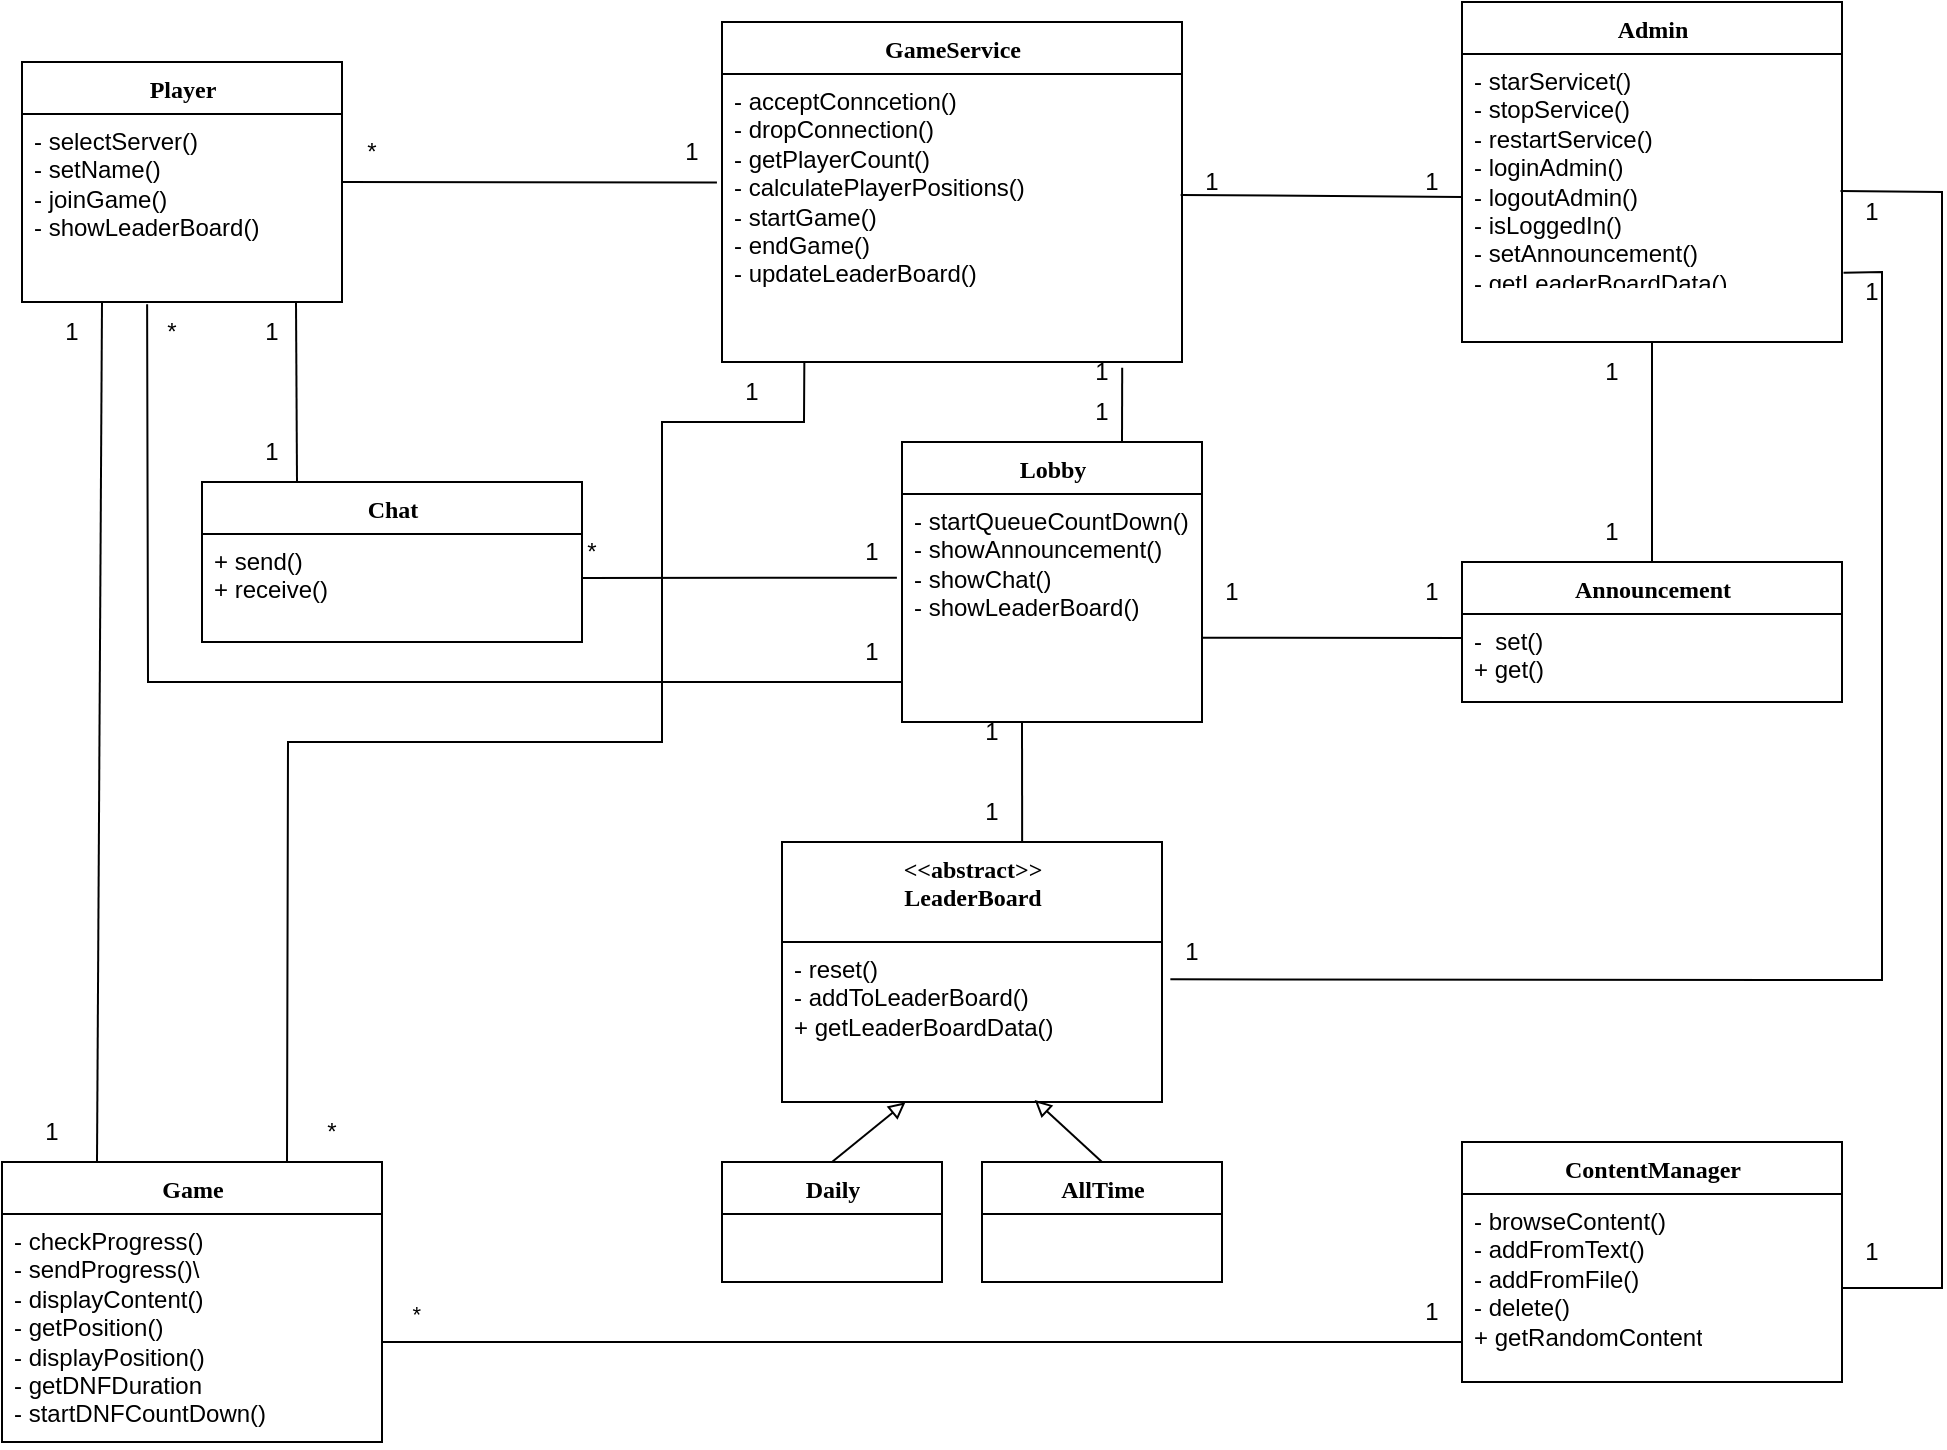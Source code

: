 <mxfile version="15.7.3" type="github">
  <diagram name="Page-1" id="6133507b-19e7-1e82-6fc7-422aa6c4b21f">
    <mxGraphModel dx="1185" dy="588" grid="1" gridSize="10" guides="1" tooltips="1" connect="1" arrows="1" fold="1" page="1" pageScale="1" pageWidth="1100" pageHeight="850" background="none" math="0" shadow="0">
      <root>
        <mxCell id="0" />
        <mxCell id="1" parent="0" />
        <mxCell id="wfZpxTTQa772Oig5sYXO-8" value="Player" style="swimlane;html=1;fontStyle=1;align=center;verticalAlign=top;childLayout=stackLayout;horizontal=1;startSize=26;horizontalStack=0;resizeParent=1;resizeLast=0;collapsible=1;marginBottom=0;swimlaneFillColor=#ffffff;rounded=0;shadow=0;comic=0;labelBackgroundColor=none;strokeWidth=1;fillColor=none;fontFamily=Verdana;fontSize=12" parent="1" vertex="1">
          <mxGeometry x="90" y="60" width="160" height="120" as="geometry">
            <mxRectangle x="35" y="132" width="100" height="26" as="alternateBounds" />
          </mxGeometry>
        </mxCell>
        <mxCell id="wfZpxTTQa772Oig5sYXO-13" value="- selectServer()&lt;br&gt;- setName()&lt;br&gt;- joinGame()&lt;br&gt;- showLeaderBoard()" style="text;html=1;strokeColor=none;fillColor=none;align=left;verticalAlign=top;spacingLeft=4;spacingRight=4;whiteSpace=wrap;overflow=hidden;rotatable=0;points=[[0,0.5],[1,0.5]];portConstraint=eastwest;" parent="wfZpxTTQa772Oig5sYXO-8" vertex="1">
          <mxGeometry y="26" width="160" height="94" as="geometry" />
        </mxCell>
        <mxCell id="wfZpxTTQa772Oig5sYXO-30" value="Admin" style="swimlane;html=1;fontStyle=1;align=center;verticalAlign=top;childLayout=stackLayout;horizontal=1;startSize=26;horizontalStack=0;resizeParent=1;resizeLast=0;collapsible=1;marginBottom=0;swimlaneFillColor=#ffffff;rounded=0;shadow=0;comic=0;labelBackgroundColor=none;strokeWidth=1;fillColor=none;fontFamily=Verdana;fontSize=12" parent="1" vertex="1">
          <mxGeometry x="810" y="30" width="190" height="170" as="geometry">
            <mxRectangle x="35" y="132" width="100" height="26" as="alternateBounds" />
          </mxGeometry>
        </mxCell>
        <mxCell id="wfZpxTTQa772Oig5sYXO-31" value="- starServicet()&amp;nbsp;&lt;br&gt;- stopService()&lt;br&gt;- restartService()&lt;br&gt;- loginAdmin()&lt;br&gt;- logoutAdmin()&lt;br&gt;- isLoggedIn()&lt;br&gt;- setAnnouncement()&lt;br&gt;- getLeaderBoardData()&lt;br&gt;- resetLeaderBoard()" style="text;html=1;strokeColor=none;fillColor=none;align=left;verticalAlign=top;spacingLeft=4;spacingRight=4;whiteSpace=wrap;overflow=hidden;rotatable=0;points=[[0,0.5],[1,0.5]];portConstraint=eastwest;" parent="wfZpxTTQa772Oig5sYXO-30" vertex="1">
          <mxGeometry y="26" width="190" height="114" as="geometry" />
        </mxCell>
        <mxCell id="wfZpxTTQa772Oig5sYXO-37" value="GameService" style="swimlane;html=1;fontStyle=1;align=center;verticalAlign=top;childLayout=stackLayout;horizontal=1;startSize=26;horizontalStack=0;resizeParent=1;resizeLast=0;collapsible=1;marginBottom=0;swimlaneFillColor=#ffffff;rounded=0;shadow=0;comic=0;labelBackgroundColor=none;strokeWidth=1;fillColor=none;fontFamily=Verdana;fontSize=12" parent="1" vertex="1">
          <mxGeometry x="440" y="40" width="230" height="170" as="geometry">
            <mxRectangle x="35" y="132" width="100" height="26" as="alternateBounds" />
          </mxGeometry>
        </mxCell>
        <mxCell id="wfZpxTTQa772Oig5sYXO-38" value="- acceptConncetion()&amp;nbsp;&lt;br&gt;- dropConnection()&lt;br&gt;- getPlayerCount()&lt;br&gt;- calculatePlayerPositions()&lt;br&gt;- startGame()&lt;br&gt;- endGame()&lt;br&gt;- updateLeaderBoard()" style="text;html=1;strokeColor=none;fillColor=none;align=left;verticalAlign=top;spacingLeft=4;spacingRight=4;whiteSpace=wrap;overflow=hidden;rotatable=0;points=[[0,0.5],[1,0.5]];portConstraint=eastwest;" parent="wfZpxTTQa772Oig5sYXO-37" vertex="1">
          <mxGeometry y="26" width="230" height="144" as="geometry" />
        </mxCell>
        <mxCell id="wfZpxTTQa772Oig5sYXO-39" value="&amp;lt;&amp;lt;abstract&amp;gt;&amp;gt;&lt;br&gt;LeaderBoard" style="swimlane;html=1;fontStyle=1;align=center;verticalAlign=top;childLayout=stackLayout;horizontal=1;startSize=50;horizontalStack=0;resizeParent=1;resizeLast=0;collapsible=1;marginBottom=0;swimlaneFillColor=#ffffff;rounded=0;shadow=0;comic=0;labelBackgroundColor=none;strokeWidth=1;fillColor=none;fontFamily=Verdana;fontSize=12" parent="1" vertex="1">
          <mxGeometry x="470" y="450" width="190" height="130" as="geometry">
            <mxRectangle x="35" y="132" width="100" height="26" as="alternateBounds" />
          </mxGeometry>
        </mxCell>
        <mxCell id="wfZpxTTQa772Oig5sYXO-40" value="- reset()&amp;nbsp;&lt;br&gt;- addToLeaderBoard()&lt;br&gt;+ getLeaderBoardData()" style="text;html=1;strokeColor=none;fillColor=none;align=left;verticalAlign=top;spacingLeft=4;spacingRight=4;whiteSpace=wrap;overflow=hidden;rotatable=0;points=[[0,0.5],[1,0.5]];portConstraint=eastwest;" parent="wfZpxTTQa772Oig5sYXO-39" vertex="1">
          <mxGeometry y="50" width="190" height="74" as="geometry" />
        </mxCell>
        <mxCell id="eXDHZw1sji2fYFl-oHVr-1" value="ContentManager" style="swimlane;html=1;fontStyle=1;align=center;verticalAlign=top;childLayout=stackLayout;horizontal=1;startSize=26;horizontalStack=0;resizeParent=1;resizeLast=0;collapsible=1;marginBottom=0;swimlaneFillColor=#ffffff;rounded=0;shadow=0;comic=0;labelBackgroundColor=none;strokeWidth=1;fillColor=none;fontFamily=Verdana;fontSize=12" vertex="1" parent="1">
          <mxGeometry x="810" y="600" width="190" height="120" as="geometry">
            <mxRectangle x="35" y="132" width="100" height="26" as="alternateBounds" />
          </mxGeometry>
        </mxCell>
        <mxCell id="eXDHZw1sji2fYFl-oHVr-2" value="- browseContent()&lt;br&gt;- addFromText()&lt;br&gt;- addFromFile()&lt;br&gt;- delete()&lt;br&gt;+ getRandomContent&lt;br&gt;" style="text;html=1;strokeColor=none;fillColor=none;align=left;verticalAlign=top;spacingLeft=4;spacingRight=4;whiteSpace=wrap;overflow=hidden;rotatable=0;points=[[0,0.5],[1,0.5]];portConstraint=eastwest;" vertex="1" parent="eXDHZw1sji2fYFl-oHVr-1">
          <mxGeometry y="26" width="190" height="94" as="geometry" />
        </mxCell>
        <mxCell id="eXDHZw1sji2fYFl-oHVr-4" value="Game" style="swimlane;html=1;fontStyle=1;align=center;verticalAlign=top;childLayout=stackLayout;horizontal=1;startSize=26;horizontalStack=0;resizeParent=1;resizeLast=0;collapsible=1;marginBottom=0;swimlaneFillColor=#ffffff;rounded=0;shadow=0;comic=0;labelBackgroundColor=none;strokeWidth=1;fillColor=none;fontFamily=Verdana;fontSize=12" vertex="1" parent="1">
          <mxGeometry x="80" y="610" width="190" height="140" as="geometry">
            <mxRectangle x="35" y="132" width="100" height="26" as="alternateBounds" />
          </mxGeometry>
        </mxCell>
        <mxCell id="eXDHZw1sji2fYFl-oHVr-5" value="- checkProgress()&lt;br&gt;- sendProgress()\&lt;br&gt;- displayContent()&lt;br&gt;- getPosition()&lt;br&gt;- displayPosition()&lt;br&gt;- getDNFDuration&lt;br&gt;- startDNFCountDown()" style="text;html=1;strokeColor=none;fillColor=none;align=left;verticalAlign=top;spacingLeft=4;spacingRight=4;whiteSpace=wrap;overflow=hidden;rotatable=0;points=[[0,0.5],[1,0.5]];portConstraint=eastwest;" vertex="1" parent="eXDHZw1sji2fYFl-oHVr-4">
          <mxGeometry y="26" width="190" height="114" as="geometry" />
        </mxCell>
        <mxCell id="eXDHZw1sji2fYFl-oHVr-7" value="Chat" style="swimlane;html=1;fontStyle=1;align=center;verticalAlign=top;childLayout=stackLayout;horizontal=1;startSize=26;horizontalStack=0;resizeParent=1;resizeLast=0;collapsible=1;marginBottom=0;swimlaneFillColor=#ffffff;rounded=0;shadow=0;comic=0;labelBackgroundColor=none;strokeWidth=1;fillColor=none;fontFamily=Verdana;fontSize=12" vertex="1" parent="1">
          <mxGeometry x="180" y="270" width="190" height="80" as="geometry">
            <mxRectangle x="35" y="132" width="100" height="26" as="alternateBounds" />
          </mxGeometry>
        </mxCell>
        <mxCell id="eXDHZw1sji2fYFl-oHVr-8" value="+ send()&amp;nbsp;&lt;br&gt;+ receive()" style="text;html=1;strokeColor=none;fillColor=none;align=left;verticalAlign=top;spacingLeft=4;spacingRight=4;whiteSpace=wrap;overflow=hidden;rotatable=0;points=[[0,0.5],[1,0.5]];portConstraint=eastwest;" vertex="1" parent="eXDHZw1sji2fYFl-oHVr-7">
          <mxGeometry y="26" width="190" height="44" as="geometry" />
        </mxCell>
        <mxCell id="eXDHZw1sji2fYFl-oHVr-9" value="Announcement" style="swimlane;html=1;fontStyle=1;align=center;verticalAlign=top;childLayout=stackLayout;horizontal=1;startSize=26;horizontalStack=0;resizeParent=1;resizeLast=0;collapsible=1;marginBottom=0;swimlaneFillColor=#ffffff;rounded=0;shadow=0;comic=0;labelBackgroundColor=none;strokeWidth=1;fillColor=none;fontFamily=Verdana;fontSize=12" vertex="1" parent="1">
          <mxGeometry x="810" y="310" width="190" height="70" as="geometry">
            <mxRectangle x="35" y="132" width="100" height="26" as="alternateBounds" />
          </mxGeometry>
        </mxCell>
        <mxCell id="eXDHZw1sji2fYFl-oHVr-10" value="-&amp;nbsp; set()&lt;br&gt;+ get()&amp;nbsp;" style="text;html=1;strokeColor=none;fillColor=none;align=left;verticalAlign=top;spacingLeft=4;spacingRight=4;whiteSpace=wrap;overflow=hidden;rotatable=0;points=[[0,0.5],[1,0.5]];portConstraint=eastwest;" vertex="1" parent="eXDHZw1sji2fYFl-oHVr-9">
          <mxGeometry y="26" width="190" height="44" as="geometry" />
        </mxCell>
        <mxCell id="eXDHZw1sji2fYFl-oHVr-11" value="Daily" style="swimlane;html=1;fontStyle=1;align=center;verticalAlign=top;childLayout=stackLayout;horizontal=1;startSize=26;horizontalStack=0;resizeParent=1;resizeLast=0;collapsible=1;marginBottom=0;swimlaneFillColor=#ffffff;rounded=0;shadow=0;comic=0;labelBackgroundColor=none;strokeWidth=1;fillColor=none;fontFamily=Verdana;fontSize=12" vertex="1" parent="1">
          <mxGeometry x="440" y="610" width="110" height="60" as="geometry">
            <mxRectangle x="35" y="132" width="100" height="26" as="alternateBounds" />
          </mxGeometry>
        </mxCell>
        <mxCell id="eXDHZw1sji2fYFl-oHVr-13" value="AllTime" style="swimlane;html=1;fontStyle=1;align=center;verticalAlign=top;childLayout=stackLayout;horizontal=1;startSize=26;horizontalStack=0;resizeParent=1;resizeLast=0;collapsible=1;marginBottom=0;swimlaneFillColor=#ffffff;rounded=0;shadow=0;comic=0;labelBackgroundColor=none;strokeWidth=1;fillColor=none;fontFamily=Verdana;fontSize=12" vertex="1" parent="1">
          <mxGeometry x="570" y="610" width="120" height="60" as="geometry">
            <mxRectangle x="35" y="132" width="100" height="26" as="alternateBounds" />
          </mxGeometry>
        </mxCell>
        <mxCell id="eXDHZw1sji2fYFl-oHVr-14" value="" style="endArrow=none;html=1;rounded=0;entryX=-0.011;entryY=0.377;entryDx=0;entryDy=0;entryPerimeter=0;exitX=0;exitY=1;exitDx=0;exitDy=0;exitPerimeter=0;" edge="1" parent="1" source="eXDHZw1sji2fYFl-oHVr-20" target="wfZpxTTQa772Oig5sYXO-38">
          <mxGeometry width="50" height="50" relative="1" as="geometry">
            <mxPoint x="300" y="140" as="sourcePoint" />
            <mxPoint x="410" y="123" as="targetPoint" />
          </mxGeometry>
        </mxCell>
        <mxCell id="eXDHZw1sji2fYFl-oHVr-17" value="" style="endArrow=block;html=1;rounded=0;exitX=0.5;exitY=0;exitDx=0;exitDy=0;endFill=0;entryX=0.325;entryY=1.083;entryDx=0;entryDy=0;entryPerimeter=0;" edge="1" parent="1" source="eXDHZw1sji2fYFl-oHVr-11" target="wfZpxTTQa772Oig5sYXO-40">
          <mxGeometry width="50" height="50" relative="1" as="geometry">
            <mxPoint x="520" y="420" as="sourcePoint" />
            <mxPoint x="530" y="430" as="targetPoint" />
          </mxGeometry>
        </mxCell>
        <mxCell id="eXDHZw1sji2fYFl-oHVr-19" value="" style="endArrow=block;html=1;rounded=0;exitX=0.5;exitY=0;exitDx=0;exitDy=0;endFill=0;entryX=0.665;entryY=1.068;entryDx=0;entryDy=0;entryPerimeter=0;" edge="1" parent="1" source="eXDHZw1sji2fYFl-oHVr-13" target="wfZpxTTQa772Oig5sYXO-40">
          <mxGeometry width="50" height="50" relative="1" as="geometry">
            <mxPoint x="505" y="500" as="sourcePoint" />
            <mxPoint x="540" y="440" as="targetPoint" />
          </mxGeometry>
        </mxCell>
        <mxCell id="eXDHZw1sji2fYFl-oHVr-20" value="*" style="text;html=1;strokeColor=none;fillColor=none;align=center;verticalAlign=middle;whiteSpace=wrap;rounded=0;" vertex="1" parent="1">
          <mxGeometry x="250" y="90" width="30" height="30" as="geometry" />
        </mxCell>
        <mxCell id="eXDHZw1sji2fYFl-oHVr-21" value="1" style="text;html=1;strokeColor=none;fillColor=none;align=center;verticalAlign=middle;whiteSpace=wrap;rounded=0;" vertex="1" parent="1">
          <mxGeometry x="410" y="90" width="30" height="30" as="geometry" />
        </mxCell>
        <mxCell id="eXDHZw1sji2fYFl-oHVr-22" value="" style="endArrow=none;html=1;rounded=0;exitX=0.25;exitY=1;exitDx=0;exitDy=0;entryX=0.25;entryY=0;entryDx=0;entryDy=0;" edge="1" parent="1" source="wfZpxTTQa772Oig5sYXO-8" target="eXDHZw1sji2fYFl-oHVr-4">
          <mxGeometry width="50" height="50" relative="1" as="geometry">
            <mxPoint x="520" y="420" as="sourcePoint" />
            <mxPoint x="410" y="123" as="targetPoint" />
          </mxGeometry>
        </mxCell>
        <mxCell id="eXDHZw1sji2fYFl-oHVr-23" value="" style="endArrow=none;html=1;rounded=0;entryX=0.75;entryY=0;entryDx=0;entryDy=0;exitX=0.179;exitY=0.999;exitDx=0;exitDy=0;exitPerimeter=0;" edge="1" parent="1" source="wfZpxTTQa772Oig5sYXO-38" target="eXDHZw1sji2fYFl-oHVr-4">
          <mxGeometry width="50" height="50" relative="1" as="geometry">
            <mxPoint x="420" y="230" as="sourcePoint" />
            <mxPoint x="410" y="123" as="targetPoint" />
            <Array as="points">
              <mxPoint x="481" y="240" />
              <mxPoint x="410" y="240" />
              <mxPoint x="410" y="400" />
              <mxPoint x="223" y="400" />
            </Array>
          </mxGeometry>
        </mxCell>
        <mxCell id="eXDHZw1sji2fYFl-oHVr-26" value="*" style="text;html=1;strokeColor=none;fillColor=none;align=center;verticalAlign=middle;whiteSpace=wrap;rounded=0;" vertex="1" parent="1">
          <mxGeometry x="230" y="580" width="30" height="30" as="geometry" />
        </mxCell>
        <mxCell id="eXDHZw1sji2fYFl-oHVr-27" value="1" style="text;html=1;strokeColor=none;fillColor=none;align=center;verticalAlign=middle;whiteSpace=wrap;rounded=0;" vertex="1" parent="1">
          <mxGeometry x="440" y="210" width="30" height="30" as="geometry" />
        </mxCell>
        <mxCell id="eXDHZw1sji2fYFl-oHVr-28" value="1" style="text;html=1;strokeColor=none;fillColor=none;align=center;verticalAlign=middle;whiteSpace=wrap;rounded=0;" vertex="1" parent="1">
          <mxGeometry x="100" y="180" width="30" height="30" as="geometry" />
        </mxCell>
        <mxCell id="eXDHZw1sji2fYFl-oHVr-29" value="1" style="text;html=1;strokeColor=none;fillColor=none;align=center;verticalAlign=middle;whiteSpace=wrap;rounded=0;" vertex="1" parent="1">
          <mxGeometry x="90" y="580" width="30" height="30" as="geometry" />
        </mxCell>
        <mxCell id="eXDHZw1sji2fYFl-oHVr-30" value="" style="endArrow=none;html=1;rounded=0;exitX=0.25;exitY=0;exitDx=0;exitDy=0;" edge="1" parent="1" source="eXDHZw1sji2fYFl-oHVr-7">
          <mxGeometry width="50" height="50" relative="1" as="geometry">
            <mxPoint x="520" y="420" as="sourcePoint" />
            <mxPoint x="227" y="180" as="targetPoint" />
          </mxGeometry>
        </mxCell>
        <mxCell id="eXDHZw1sji2fYFl-oHVr-35" value="" style="endArrow=none;html=1;rounded=0;entryX=0;entryY=0.787;entryDx=0;entryDy=0;entryPerimeter=0;endFill=0;" edge="1" parent="1" target="eXDHZw1sji2fYFl-oHVr-2">
          <mxGeometry relative="1" as="geometry">
            <mxPoint x="270" y="700" as="sourcePoint" />
            <mxPoint x="620" y="520" as="targetPoint" />
          </mxGeometry>
        </mxCell>
        <mxCell id="eXDHZw1sji2fYFl-oHVr-37" value="&amp;nbsp; &amp;nbsp; *" style="edgeLabel;resizable=0;html=1;align=left;verticalAlign=bottom;" connectable="0" vertex="1" parent="eXDHZw1sji2fYFl-oHVr-35">
          <mxGeometry x="-1" relative="1" as="geometry">
            <mxPoint x="1" y="-6" as="offset" />
          </mxGeometry>
        </mxCell>
        <mxCell id="eXDHZw1sji2fYFl-oHVr-40" value="1" style="text;html=1;strokeColor=none;fillColor=none;align=center;verticalAlign=middle;whiteSpace=wrap;rounded=0;" vertex="1" parent="1">
          <mxGeometry x="200" y="180" width="30" height="30" as="geometry" />
        </mxCell>
        <mxCell id="eXDHZw1sji2fYFl-oHVr-41" value="1" style="text;html=1;strokeColor=none;fillColor=none;align=center;verticalAlign=middle;whiteSpace=wrap;rounded=0;" vertex="1" parent="1">
          <mxGeometry x="200" y="240" width="30" height="30" as="geometry" />
        </mxCell>
        <mxCell id="eXDHZw1sji2fYFl-oHVr-43" value="1" style="text;html=1;strokeColor=none;fillColor=none;align=center;verticalAlign=middle;whiteSpace=wrap;rounded=0;" vertex="1" parent="1">
          <mxGeometry x="500" y="290" width="30" height="30" as="geometry" />
        </mxCell>
        <mxCell id="eXDHZw1sji2fYFl-oHVr-44" value="*" style="text;html=1;strokeColor=none;fillColor=none;align=center;verticalAlign=middle;whiteSpace=wrap;rounded=0;" vertex="1" parent="1">
          <mxGeometry x="360" y="290" width="30" height="30" as="geometry" />
        </mxCell>
        <mxCell id="eXDHZw1sji2fYFl-oHVr-45" value="" style="endArrow=none;html=1;rounded=0;entryX=1;entryY=0.25;entryDx=0;entryDy=0;exitX=0.632;exitY=0.003;exitDx=0;exitDy=0;exitPerimeter=0;" edge="1" parent="1" source="wfZpxTTQa772Oig5sYXO-39" target="eXDHZw1sji2fYFl-oHVr-46">
          <mxGeometry width="50" height="50" relative="1" as="geometry">
            <mxPoint x="640.427" y="450" as="sourcePoint" />
            <mxPoint x="641.96" y="216.624" as="targetPoint" />
          </mxGeometry>
        </mxCell>
        <mxCell id="eXDHZw1sji2fYFl-oHVr-46" value="1" style="text;html=1;strokeColor=none;fillColor=none;align=center;verticalAlign=middle;whiteSpace=wrap;rounded=0;" vertex="1" parent="1">
          <mxGeometry x="560" y="380" width="30" height="30" as="geometry" />
        </mxCell>
        <mxCell id="eXDHZw1sji2fYFl-oHVr-47" value="1" style="text;html=1;strokeColor=none;fillColor=none;align=center;verticalAlign=middle;whiteSpace=wrap;rounded=0;" vertex="1" parent="1">
          <mxGeometry x="560" y="420" width="30" height="30" as="geometry" />
        </mxCell>
        <mxCell id="eXDHZw1sji2fYFl-oHVr-49" value="" style="endArrow=none;html=1;rounded=0;exitX=0.997;exitY=0.42;exitDx=0;exitDy=0;exitPerimeter=0;entryX=1;entryY=0.75;entryDx=0;entryDy=0;" edge="1" parent="1" source="wfZpxTTQa772Oig5sYXO-38" target="eXDHZw1sji2fYFl-oHVr-51">
          <mxGeometry width="50" height="50" relative="1" as="geometry">
            <mxPoint x="520" y="420" as="sourcePoint" />
            <mxPoint x="810" y="138" as="targetPoint" />
          </mxGeometry>
        </mxCell>
        <mxCell id="eXDHZw1sji2fYFl-oHVr-50" value="1" style="text;html=1;strokeColor=none;fillColor=none;align=center;verticalAlign=middle;whiteSpace=wrap;rounded=0;" vertex="1" parent="1">
          <mxGeometry x="670" y="105" width="30" height="30" as="geometry" />
        </mxCell>
        <mxCell id="eXDHZw1sji2fYFl-oHVr-51" value="1" style="text;html=1;strokeColor=none;fillColor=none;align=center;verticalAlign=middle;whiteSpace=wrap;rounded=0;" vertex="1" parent="1">
          <mxGeometry x="780" y="105" width="30" height="30" as="geometry" />
        </mxCell>
        <mxCell id="eXDHZw1sji2fYFl-oHVr-52" value="" style="endArrow=none;html=1;rounded=0;exitX=0.5;exitY=0;exitDx=0;exitDy=0;" edge="1" parent="1" source="eXDHZw1sji2fYFl-oHVr-9">
          <mxGeometry width="50" height="50" relative="1" as="geometry">
            <mxPoint x="520" y="420" as="sourcePoint" />
            <mxPoint x="905" y="200" as="targetPoint" />
          </mxGeometry>
        </mxCell>
        <mxCell id="eXDHZw1sji2fYFl-oHVr-53" value="1" style="text;html=1;strokeColor=none;fillColor=none;align=center;verticalAlign=middle;whiteSpace=wrap;rounded=0;" vertex="1" parent="1">
          <mxGeometry x="870" y="200" width="30" height="30" as="geometry" />
        </mxCell>
        <mxCell id="eXDHZw1sji2fYFl-oHVr-54" value="1" style="text;html=1;strokeColor=none;fillColor=none;align=center;verticalAlign=middle;whiteSpace=wrap;rounded=0;" vertex="1" parent="1">
          <mxGeometry x="870" y="280" width="30" height="30" as="geometry" />
        </mxCell>
        <mxCell id="eXDHZw1sji2fYFl-oHVr-56" value="1" style="text;html=1;strokeColor=none;fillColor=none;align=center;verticalAlign=middle;whiteSpace=wrap;rounded=0;" vertex="1" parent="1">
          <mxGeometry x="680" y="310" width="30" height="30" as="geometry" />
        </mxCell>
        <mxCell id="eXDHZw1sji2fYFl-oHVr-57" value="1" style="text;html=1;strokeColor=none;fillColor=none;align=center;verticalAlign=middle;whiteSpace=wrap;rounded=0;" vertex="1" parent="1">
          <mxGeometry x="780" y="310" width="30" height="30" as="geometry" />
        </mxCell>
        <mxCell id="eXDHZw1sji2fYFl-oHVr-58" value="" style="endArrow=none;html=1;rounded=0;exitX=1;exitY=0.5;exitDx=0;exitDy=0;entryX=0.996;entryY=0.601;entryDx=0;entryDy=0;entryPerimeter=0;" edge="1" parent="1" source="eXDHZw1sji2fYFl-oHVr-2" target="wfZpxTTQa772Oig5sYXO-31">
          <mxGeometry width="50" height="50" relative="1" as="geometry">
            <mxPoint x="580" y="370" as="sourcePoint" />
            <mxPoint x="630" y="320" as="targetPoint" />
            <Array as="points">
              <mxPoint x="1050" y="673" />
              <mxPoint x="1050" y="125" />
            </Array>
          </mxGeometry>
        </mxCell>
        <mxCell id="eXDHZw1sji2fYFl-oHVr-59" value="1" style="text;html=1;strokeColor=none;fillColor=none;align=center;verticalAlign=middle;whiteSpace=wrap;rounded=0;" vertex="1" parent="1">
          <mxGeometry x="1000" y="640" width="30" height="30" as="geometry" />
        </mxCell>
        <mxCell id="eXDHZw1sji2fYFl-oHVr-60" value="1" style="text;html=1;strokeColor=none;fillColor=none;align=center;verticalAlign=middle;whiteSpace=wrap;rounded=0;" vertex="1" parent="1">
          <mxGeometry x="780" y="670" width="30" height="30" as="geometry" />
        </mxCell>
        <mxCell id="eXDHZw1sji2fYFl-oHVr-61" value="1" style="text;html=1;strokeColor=none;fillColor=none;align=center;verticalAlign=middle;whiteSpace=wrap;rounded=0;" vertex="1" parent="1">
          <mxGeometry x="1000" y="120" width="30" height="30" as="geometry" />
        </mxCell>
        <mxCell id="eXDHZw1sji2fYFl-oHVr-64" value="Lobby" style="swimlane;html=1;fontStyle=1;align=center;verticalAlign=top;childLayout=stackLayout;horizontal=1;startSize=26;horizontalStack=0;resizeParent=1;resizeLast=0;collapsible=1;marginBottom=0;swimlaneFillColor=#ffffff;rounded=0;shadow=0;comic=0;labelBackgroundColor=none;strokeWidth=1;fillColor=none;fontFamily=Verdana;fontSize=12" vertex="1" parent="1">
          <mxGeometry x="530" y="250" width="150" height="140" as="geometry">
            <mxRectangle x="35" y="132" width="100" height="26" as="alternateBounds" />
          </mxGeometry>
        </mxCell>
        <mxCell id="eXDHZw1sji2fYFl-oHVr-65" value="- startQueueCountDown()&lt;br&gt;- showAnnouncement()&lt;br&gt;- showChat()&lt;br&gt;- showLeaderBoard()" style="text;html=1;strokeColor=none;fillColor=none;align=left;verticalAlign=top;spacingLeft=4;spacingRight=4;whiteSpace=wrap;overflow=hidden;rotatable=0;points=[[0,0.5],[1,0.5]];portConstraint=eastwest;" vertex="1" parent="eXDHZw1sji2fYFl-oHVr-64">
          <mxGeometry y="26" width="150" height="114" as="geometry" />
        </mxCell>
        <mxCell id="eXDHZw1sji2fYFl-oHVr-66" value="" style="endArrow=none;html=1;rounded=0;entryX=1;entryY=0.63;entryDx=0;entryDy=0;entryPerimeter=0;" edge="1" parent="1" target="eXDHZw1sji2fYFl-oHVr-65">
          <mxGeometry width="50" height="50" relative="1" as="geometry">
            <mxPoint x="810" y="348" as="sourcePoint" />
            <mxPoint x="630" y="300" as="targetPoint" />
          </mxGeometry>
        </mxCell>
        <mxCell id="eXDHZw1sji2fYFl-oHVr-67" value="" style="endArrow=none;html=1;rounded=0;exitX=1;exitY=0.5;exitDx=0;exitDy=0;entryX=-0.017;entryY=0.367;entryDx=0;entryDy=0;entryPerimeter=0;" edge="1" parent="1" source="eXDHZw1sji2fYFl-oHVr-8" target="eXDHZw1sji2fYFl-oHVr-65">
          <mxGeometry width="50" height="50" relative="1" as="geometry">
            <mxPoint x="580" y="350" as="sourcePoint" />
            <mxPoint x="630" y="300" as="targetPoint" />
          </mxGeometry>
        </mxCell>
        <mxCell id="eXDHZw1sji2fYFl-oHVr-68" value="" style="endArrow=none;html=1;rounded=0;entryX=0.87;entryY=1.02;entryDx=0;entryDy=0;entryPerimeter=0;" edge="1" parent="1" target="wfZpxTTQa772Oig5sYXO-38">
          <mxGeometry width="50" height="50" relative="1" as="geometry">
            <mxPoint x="640" y="250" as="sourcePoint" />
            <mxPoint x="630" y="440" as="targetPoint" />
          </mxGeometry>
        </mxCell>
        <mxCell id="eXDHZw1sji2fYFl-oHVr-69" value="1" style="text;html=1;strokeColor=none;fillColor=none;align=center;verticalAlign=middle;whiteSpace=wrap;rounded=0;" vertex="1" parent="1">
          <mxGeometry x="615" y="200" width="30" height="30" as="geometry" />
        </mxCell>
        <mxCell id="eXDHZw1sji2fYFl-oHVr-70" value="1" style="text;html=1;strokeColor=none;fillColor=none;align=center;verticalAlign=middle;whiteSpace=wrap;rounded=0;" vertex="1" parent="1">
          <mxGeometry x="615" y="220" width="30" height="30" as="geometry" />
        </mxCell>
        <mxCell id="eXDHZw1sji2fYFl-oHVr-71" value="" style="endArrow=none;html=1;rounded=0;entryX=1.022;entryY=0.252;entryDx=0;entryDy=0;entryPerimeter=0;exitX=1.004;exitY=0.959;exitDx=0;exitDy=0;exitPerimeter=0;" edge="1" parent="1" source="wfZpxTTQa772Oig5sYXO-31" target="wfZpxTTQa772Oig5sYXO-40">
          <mxGeometry width="50" height="50" relative="1" as="geometry">
            <mxPoint x="1020" y="519" as="sourcePoint" />
            <mxPoint x="630" y="440" as="targetPoint" />
            <Array as="points">
              <mxPoint x="1020" y="165" />
              <mxPoint x="1020" y="519" />
            </Array>
          </mxGeometry>
        </mxCell>
        <mxCell id="eXDHZw1sji2fYFl-oHVr-72" value="1" style="text;html=1;strokeColor=none;fillColor=none;align=center;verticalAlign=middle;whiteSpace=wrap;rounded=0;" vertex="1" parent="1">
          <mxGeometry x="1000" y="160" width="30" height="30" as="geometry" />
        </mxCell>
        <mxCell id="eXDHZw1sji2fYFl-oHVr-73" value="1" style="text;html=1;strokeColor=none;fillColor=none;align=center;verticalAlign=middle;whiteSpace=wrap;rounded=0;" vertex="1" parent="1">
          <mxGeometry x="660" y="490" width="30" height="30" as="geometry" />
        </mxCell>
        <mxCell id="eXDHZw1sji2fYFl-oHVr-74" value="" style="endArrow=none;html=1;rounded=0;entryX=0.391;entryY=1.012;entryDx=0;entryDy=0;entryPerimeter=0;" edge="1" parent="1" target="wfZpxTTQa772Oig5sYXO-13">
          <mxGeometry width="50" height="50" relative="1" as="geometry">
            <mxPoint x="530" y="370" as="sourcePoint" />
            <mxPoint x="160" y="360" as="targetPoint" />
            <Array as="points">
              <mxPoint x="153" y="370" />
            </Array>
          </mxGeometry>
        </mxCell>
        <mxCell id="eXDHZw1sji2fYFl-oHVr-75" value="1" style="text;html=1;strokeColor=none;fillColor=none;align=center;verticalAlign=middle;whiteSpace=wrap;rounded=0;" vertex="1" parent="1">
          <mxGeometry x="500" y="340" width="30" height="30" as="geometry" />
        </mxCell>
        <mxCell id="eXDHZw1sji2fYFl-oHVr-76" value="*" style="text;html=1;strokeColor=none;fillColor=none;align=center;verticalAlign=middle;whiteSpace=wrap;rounded=0;" vertex="1" parent="1">
          <mxGeometry x="150" y="180" width="30" height="30" as="geometry" />
        </mxCell>
      </root>
    </mxGraphModel>
  </diagram>
</mxfile>
